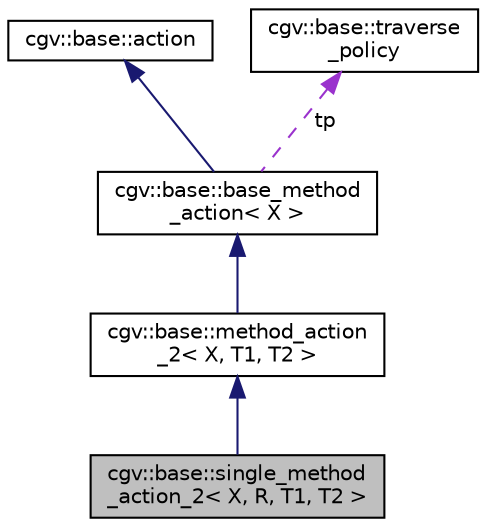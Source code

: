 digraph "cgv::base::single_method_action_2&lt; X, R, T1, T2 &gt;"
{
  bgcolor="transparent";
  edge [fontname="Helvetica",fontsize="10",labelfontname="Helvetica",labelfontsize="10"];
  node [fontname="Helvetica",fontsize="10",shape=record];
  Node1 [label="cgv::base::single_method\l_action_2\< X, R, T1, T2 \>",height=0.2,width=0.4,color="black", fillcolor="grey75", style="filled", fontcolor="black"];
  Node2 -> Node1 [dir="back",color="midnightblue",fontsize="10",style="solid",fontname="Helvetica"];
  Node2 [label="cgv::base::method_action\l_2\< X, T1, T2 \>",height=0.2,width=0.4,color="black",URL="$a00036.html"];
  Node3 -> Node2 [dir="back",color="midnightblue",fontsize="10",style="solid",fontname="Helvetica"];
  Node3 [label="cgv::base::base_method\l_action\< X \>",height=0.2,width=0.4,color="black",URL="$a00019.html"];
  Node4 -> Node3 [dir="back",color="midnightblue",fontsize="10",style="solid",fontname="Helvetica"];
  Node4 [label="cgv::base::action",height=0.2,width=0.4,color="black",URL="$a00014.html"];
  Node5 -> Node3 [dir="back",color="darkorchid3",fontsize="10",style="dashed",label=" tp" ,fontname="Helvetica"];
  Node5 [label="cgv::base::traverse\l_policy",height=0.2,width=0.4,color="black",URL="$a00054.html",tooltip="nodes should inherit from this policy class to allow selective tree traversals "];
}
